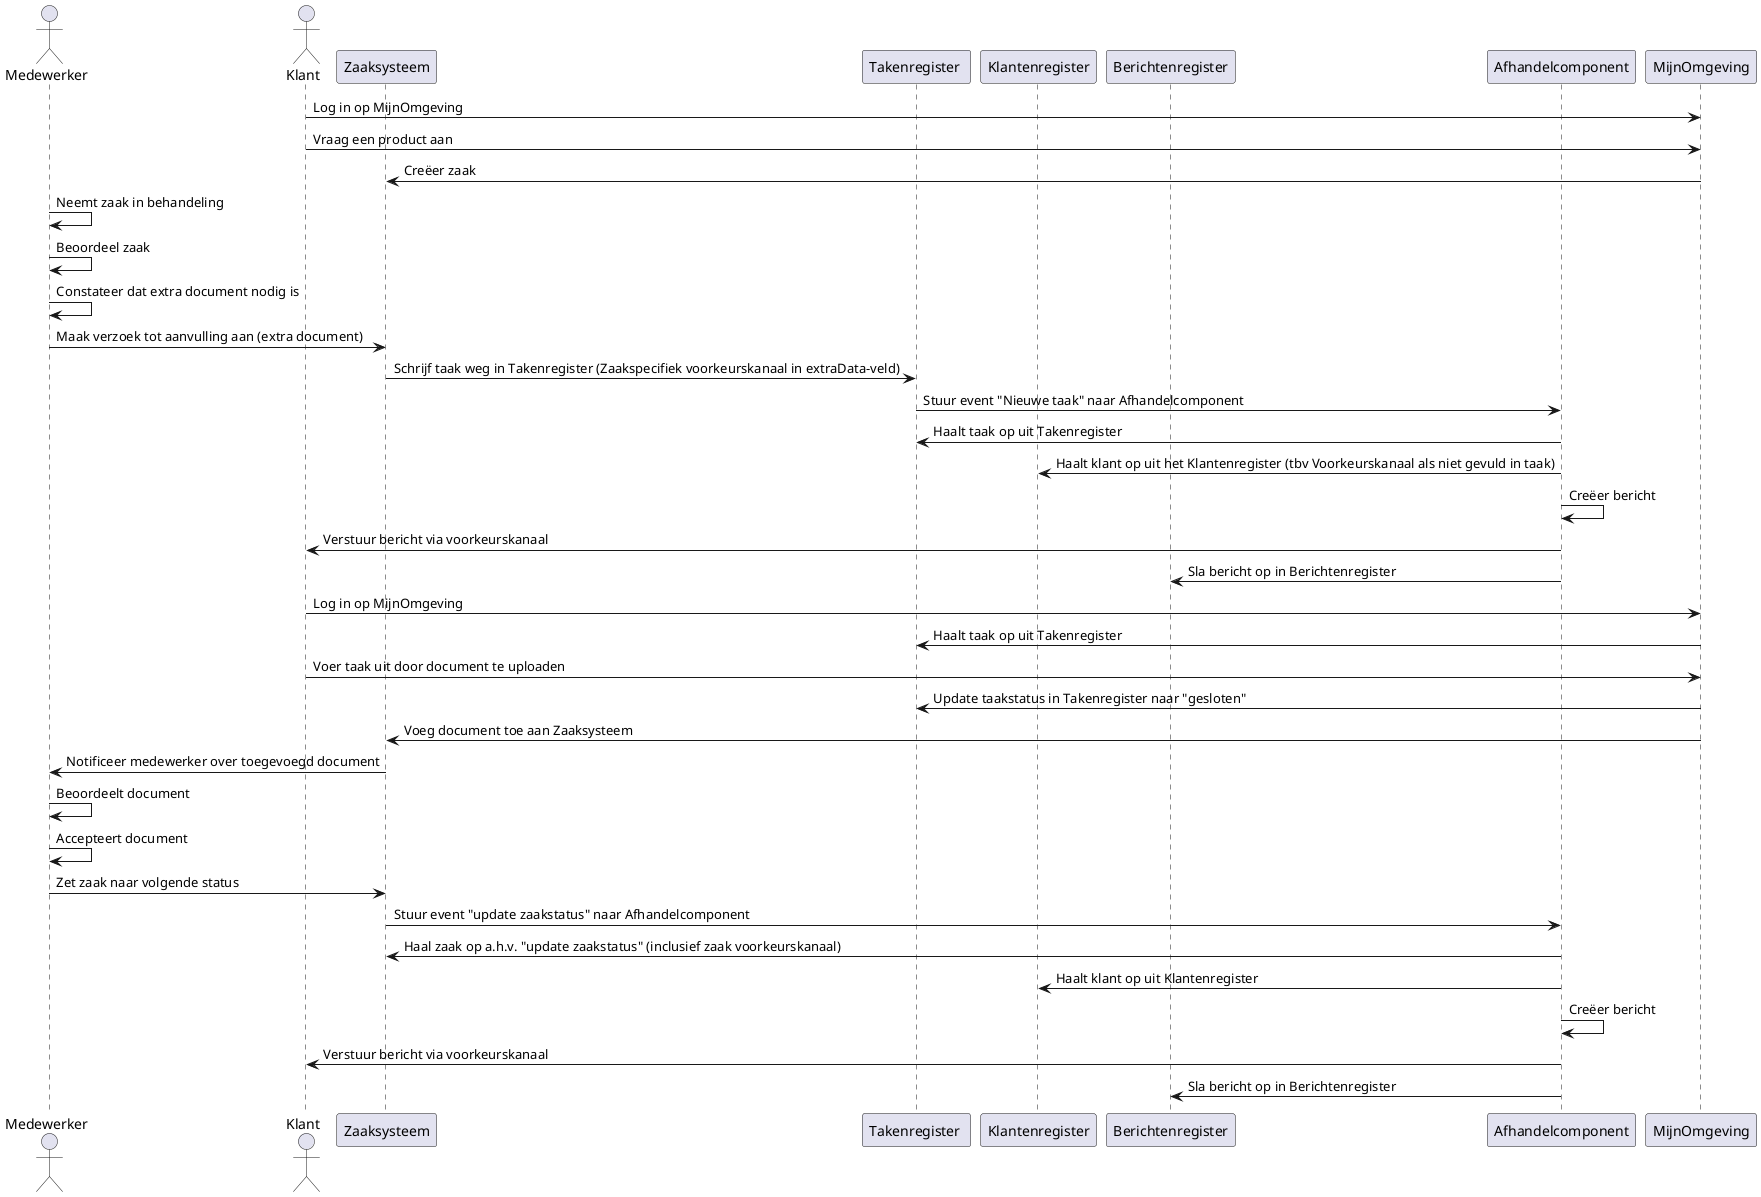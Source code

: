 @startuml
actor Medewerker
actor Klant
participant Zaaksysteem
participant KTB as "Takenregister "
participant Klanten as "Klantenregister"
participant Berichten as "Berichtenregister"
participant "Afhandelcomponent"
participant MijnOmgeving

Klant -> MijnOmgeving: Log in op MijnOmgeving
Klant -> MijnOmgeving: Vraag een product aan
MijnOmgeving -> Zaaksysteem: Creëer zaak
Medewerker -> Medewerker: Neemt zaak in behandeling
Medewerker -> Medewerker: Beoordeel zaak
Medewerker -> Medewerker: Constateer dat extra document nodig is

Medewerker -> Zaaksysteem: Maak verzoek tot aanvulling aan (extra document)
Zaaksysteem -> KTB: Schrijf taak weg in Takenregister (Zaakspecifiek voorkeurskanaal in extraData-veld)
KTB -> "Afhandelcomponent": Stuur event "Nieuwe taak" naar Afhandelcomponent
"Afhandelcomponent" -> KTB: Haalt taak op uit Takenregister 
"Afhandelcomponent" -> Klanten: Haalt klant op uit het Klantenregister (tbv Voorkeurskanaal als niet gevuld in taak)
"Afhandelcomponent" -> "Afhandelcomponent": Creëer bericht
"Afhandelcomponent" -> Klant: Verstuur bericht via voorkeurskanaal
"Afhandelcomponent" -> Berichten: Sla bericht op in Berichtenregister

Klant -> MijnOmgeving: Log in op MijnOmgeving
MijnOmgeving -> KTB: Haalt taak op uit Takenregister
Klant -> MijnOmgeving: Voer taak uit door document te uploaden
MijnOmgeving -> KTB: Update taakstatus in Takenregister naar "gesloten"
MijnOmgeving -> Zaaksysteem: Voeg document toe aan Zaaksysteem


Zaaksysteem -> Medewerker: Notificeer medewerker over toegevoegd document
Medewerker -> Medewerker: Beoordeelt document
Medewerker -> Medewerker: Accepteert document
Medewerker -> Zaaksysteem: Zet zaak naar volgende status
Zaaksysteem -> "Afhandelcomponent": Stuur event "update zaakstatus" naar Afhandelcomponent
"Afhandelcomponent" -> Zaaksysteem: Haal zaak op a.h.v. "update zaakstatus" (inclusief zaak voorkeurskanaal)
"Afhandelcomponent" -> Klanten: Haalt klant op uit Klantenregister
"Afhandelcomponent" -> "Afhandelcomponent": Creëer bericht
"Afhandelcomponent" -> Klant: Verstuur bericht via voorkeurskanaal
"Afhandelcomponent" -> Berichten: Sla bericht op in Berichtenregister
@enduml
